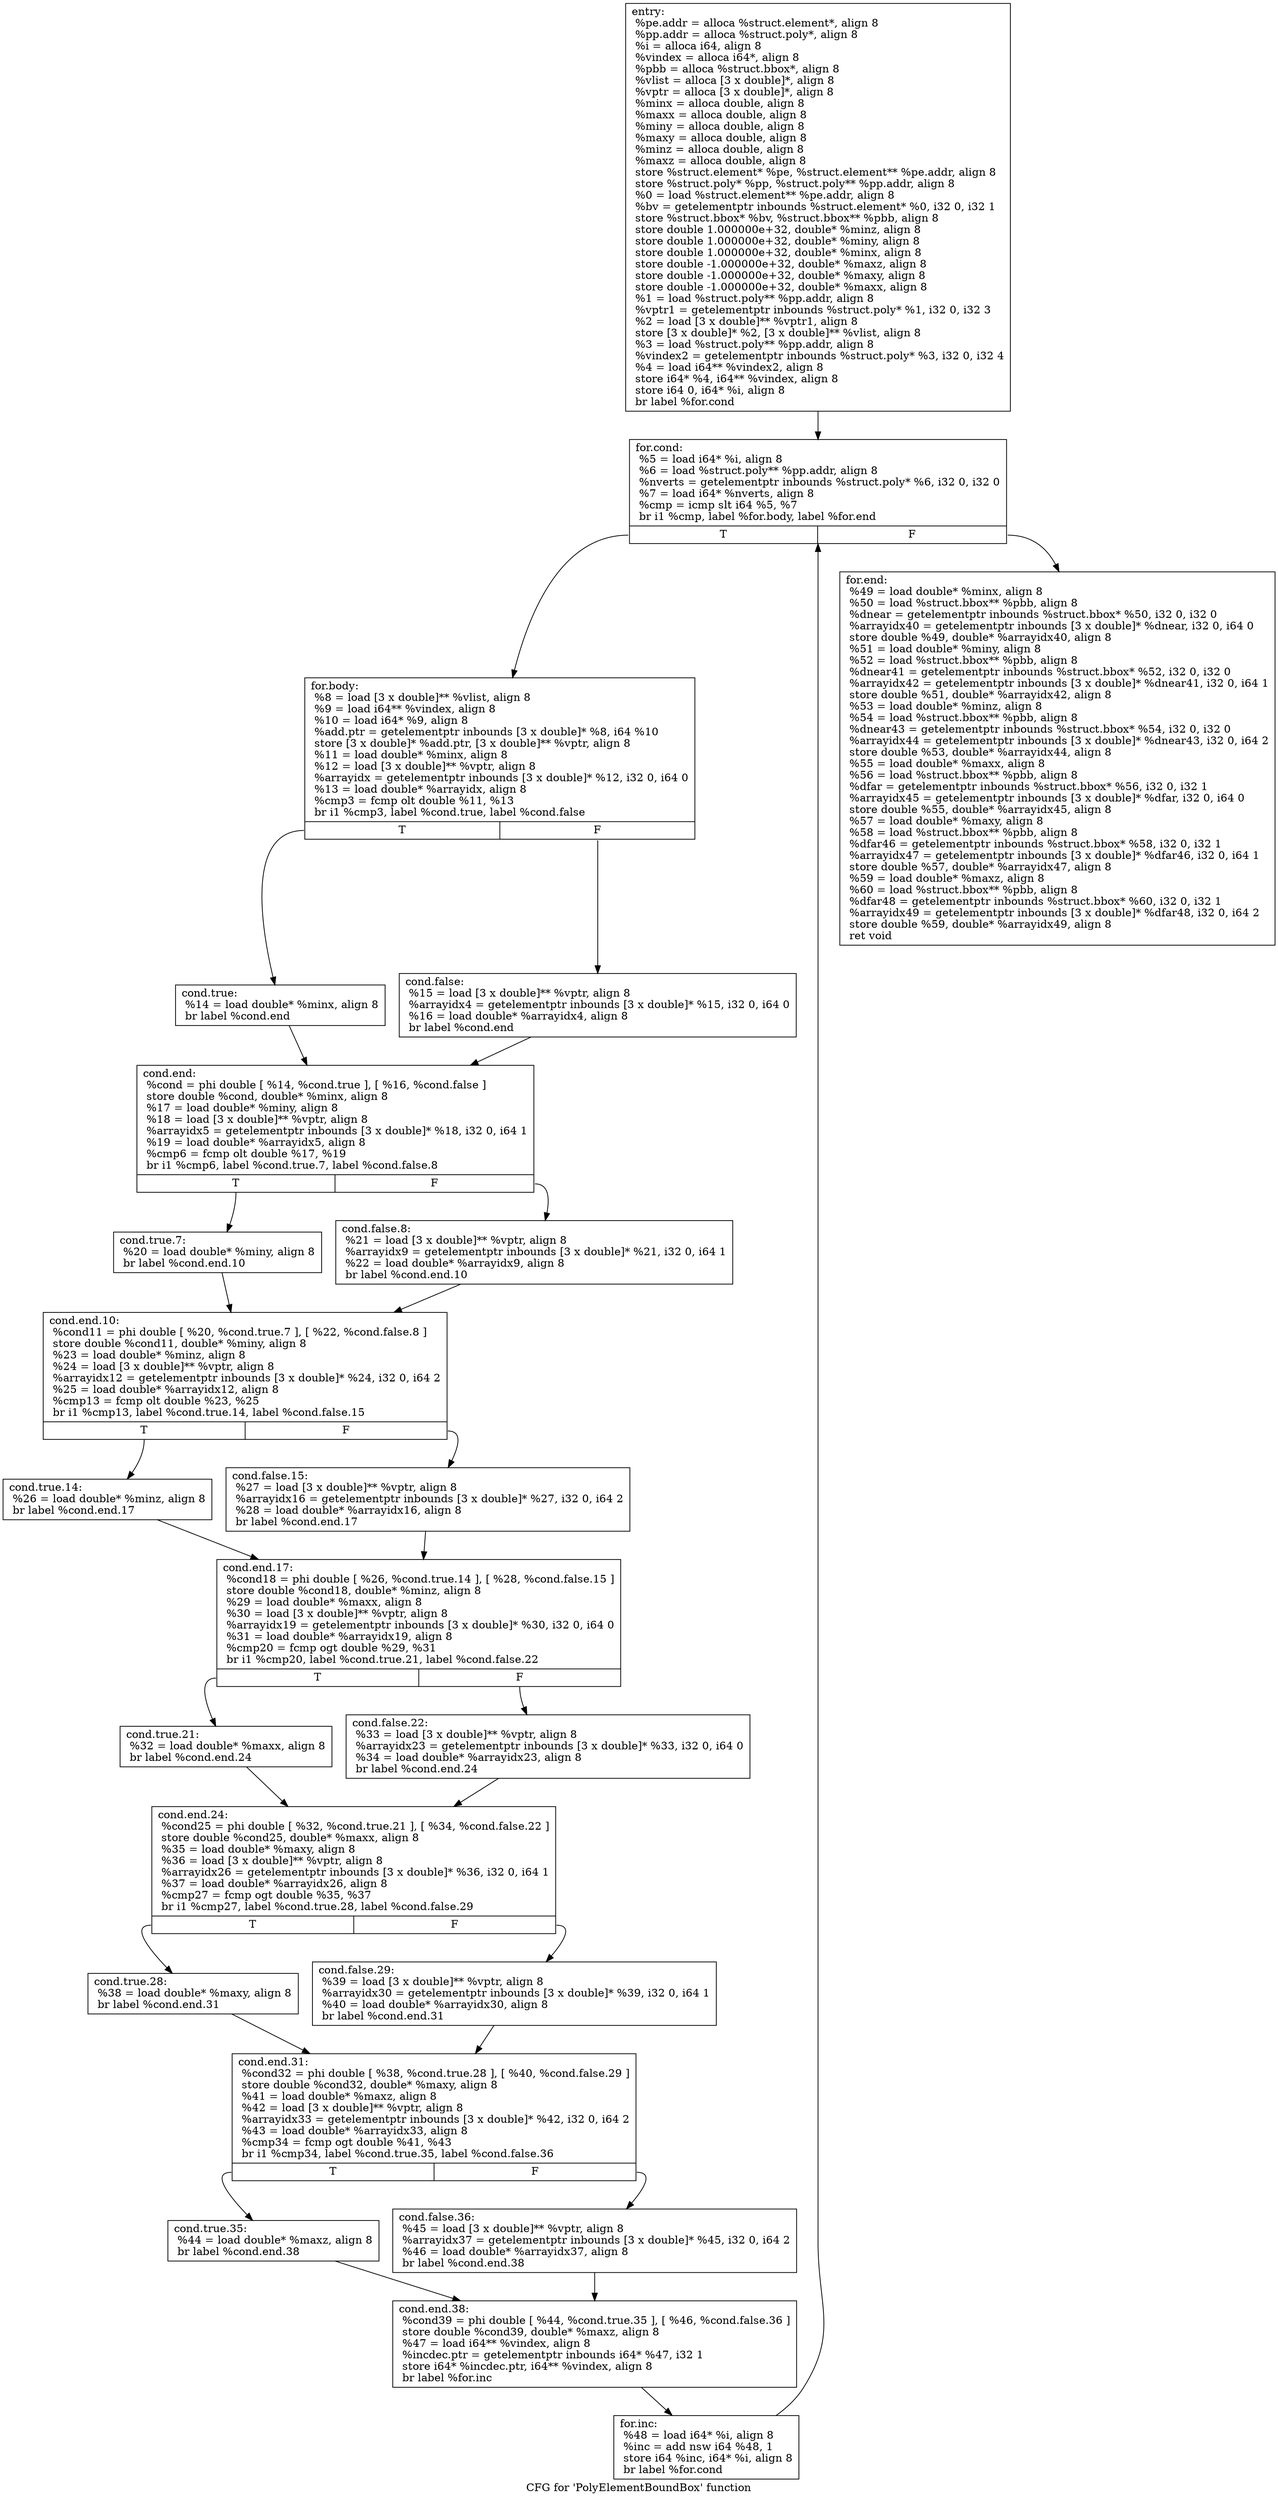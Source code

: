 digraph "CFG for 'PolyElementBoundBox' function" {
	label="CFG for 'PolyElementBoundBox' function";

	Node0x6010b30 [shape=record,label="{entry:\l  %pe.addr = alloca %struct.element*, align 8\l  %pp.addr = alloca %struct.poly*, align 8\l  %i = alloca i64, align 8\l  %vindex = alloca i64*, align 8\l  %pbb = alloca %struct.bbox*, align 8\l  %vlist = alloca [3 x double]*, align 8\l  %vptr = alloca [3 x double]*, align 8\l  %minx = alloca double, align 8\l  %maxx = alloca double, align 8\l  %miny = alloca double, align 8\l  %maxy = alloca double, align 8\l  %minz = alloca double, align 8\l  %maxz = alloca double, align 8\l  store %struct.element* %pe, %struct.element** %pe.addr, align 8\l  store %struct.poly* %pp, %struct.poly** %pp.addr, align 8\l  %0 = load %struct.element** %pe.addr, align 8\l  %bv = getelementptr inbounds %struct.element* %0, i32 0, i32 1\l  store %struct.bbox* %bv, %struct.bbox** %pbb, align 8\l  store double 1.000000e+32, double* %minz, align 8\l  store double 1.000000e+32, double* %miny, align 8\l  store double 1.000000e+32, double* %minx, align 8\l  store double -1.000000e+32, double* %maxz, align 8\l  store double -1.000000e+32, double* %maxy, align 8\l  store double -1.000000e+32, double* %maxx, align 8\l  %1 = load %struct.poly** %pp.addr, align 8\l  %vptr1 = getelementptr inbounds %struct.poly* %1, i32 0, i32 3\l  %2 = load [3 x double]** %vptr1, align 8\l  store [3 x double]* %2, [3 x double]** %vlist, align 8\l  %3 = load %struct.poly** %pp.addr, align 8\l  %vindex2 = getelementptr inbounds %struct.poly* %3, i32 0, i32 4\l  %4 = load i64** %vindex2, align 8\l  store i64* %4, i64** %vindex, align 8\l  store i64 0, i64* %i, align 8\l  br label %for.cond\l}"];
	Node0x6010b30 -> Node0x6019cf0;
	Node0x6019cf0 [shape=record,label="{for.cond:                                         \l  %5 = load i64* %i, align 8\l  %6 = load %struct.poly** %pp.addr, align 8\l  %nverts = getelementptr inbounds %struct.poly* %6, i32 0, i32 0\l  %7 = load i64* %nverts, align 8\l  %cmp = icmp slt i64 %5, %7\l  br i1 %cmp, label %for.body, label %for.end\l|{<s0>T|<s1>F}}"];
	Node0x6019cf0:s0 -> Node0x6019d40;
	Node0x6019cf0:s1 -> Node0x601a380;
	Node0x6019d40 [shape=record,label="{for.body:                                         \l  %8 = load [3 x double]** %vlist, align 8\l  %9 = load i64** %vindex, align 8\l  %10 = load i64* %9, align 8\l  %add.ptr = getelementptr inbounds [3 x double]* %8, i64 %10\l  store [3 x double]* %add.ptr, [3 x double]** %vptr, align 8\l  %11 = load double* %minx, align 8\l  %12 = load [3 x double]** %vptr, align 8\l  %arrayidx = getelementptr inbounds [3 x double]* %12, i32 0, i64 0\l  %13 = load double* %arrayidx, align 8\l  %cmp3 = fcmp olt double %11, %13\l  br i1 %cmp3, label %cond.true, label %cond.false\l|{<s0>T|<s1>F}}"];
	Node0x6019d40:s0 -> Node0x6019d90;
	Node0x6019d40:s1 -> Node0x6019de0;
	Node0x6019d90 [shape=record,label="{cond.true:                                        \l  %14 = load double* %minx, align 8\l  br label %cond.end\l}"];
	Node0x6019d90 -> Node0x6019e30;
	Node0x6019de0 [shape=record,label="{cond.false:                                       \l  %15 = load [3 x double]** %vptr, align 8\l  %arrayidx4 = getelementptr inbounds [3 x double]* %15, i32 0, i64 0\l  %16 = load double* %arrayidx4, align 8\l  br label %cond.end\l}"];
	Node0x6019de0 -> Node0x6019e30;
	Node0x6019e30 [shape=record,label="{cond.end:                                         \l  %cond = phi double [ %14, %cond.true ], [ %16, %cond.false ]\l  store double %cond, double* %minx, align 8\l  %17 = load double* %miny, align 8\l  %18 = load [3 x double]** %vptr, align 8\l  %arrayidx5 = getelementptr inbounds [3 x double]* %18, i32 0, i64 1\l  %19 = load double* %arrayidx5, align 8\l  %cmp6 = fcmp olt double %17, %19\l  br i1 %cmp6, label %cond.true.7, label %cond.false.8\l|{<s0>T|<s1>F}}"];
	Node0x6019e30:s0 -> Node0x6019e80;
	Node0x6019e30:s1 -> Node0x6019ed0;
	Node0x6019e80 [shape=record,label="{cond.true.7:                                      \l  %20 = load double* %miny, align 8\l  br label %cond.end.10\l}"];
	Node0x6019e80 -> Node0x6019f20;
	Node0x6019ed0 [shape=record,label="{cond.false.8:                                     \l  %21 = load [3 x double]** %vptr, align 8\l  %arrayidx9 = getelementptr inbounds [3 x double]* %21, i32 0, i64 1\l  %22 = load double* %arrayidx9, align 8\l  br label %cond.end.10\l}"];
	Node0x6019ed0 -> Node0x6019f20;
	Node0x6019f20 [shape=record,label="{cond.end.10:                                      \l  %cond11 = phi double [ %20, %cond.true.7 ], [ %22, %cond.false.8 ]\l  store double %cond11, double* %miny, align 8\l  %23 = load double* %minz, align 8\l  %24 = load [3 x double]** %vptr, align 8\l  %arrayidx12 = getelementptr inbounds [3 x double]* %24, i32 0, i64 2\l  %25 = load double* %arrayidx12, align 8\l  %cmp13 = fcmp olt double %23, %25\l  br i1 %cmp13, label %cond.true.14, label %cond.false.15\l|{<s0>T|<s1>F}}"];
	Node0x6019f20:s0 -> Node0x6019f70;
	Node0x6019f20:s1 -> Node0x6019fc0;
	Node0x6019f70 [shape=record,label="{cond.true.14:                                     \l  %26 = load double* %minz, align 8\l  br label %cond.end.17\l}"];
	Node0x6019f70 -> Node0x601a010;
	Node0x6019fc0 [shape=record,label="{cond.false.15:                                    \l  %27 = load [3 x double]** %vptr, align 8\l  %arrayidx16 = getelementptr inbounds [3 x double]* %27, i32 0, i64 2\l  %28 = load double* %arrayidx16, align 8\l  br label %cond.end.17\l}"];
	Node0x6019fc0 -> Node0x601a010;
	Node0x601a010 [shape=record,label="{cond.end.17:                                      \l  %cond18 = phi double [ %26, %cond.true.14 ], [ %28, %cond.false.15 ]\l  store double %cond18, double* %minz, align 8\l  %29 = load double* %maxx, align 8\l  %30 = load [3 x double]** %vptr, align 8\l  %arrayidx19 = getelementptr inbounds [3 x double]* %30, i32 0, i64 0\l  %31 = load double* %arrayidx19, align 8\l  %cmp20 = fcmp ogt double %29, %31\l  br i1 %cmp20, label %cond.true.21, label %cond.false.22\l|{<s0>T|<s1>F}}"];
	Node0x601a010:s0 -> Node0x601a060;
	Node0x601a010:s1 -> Node0x601a0b0;
	Node0x601a060 [shape=record,label="{cond.true.21:                                     \l  %32 = load double* %maxx, align 8\l  br label %cond.end.24\l}"];
	Node0x601a060 -> Node0x601a100;
	Node0x601a0b0 [shape=record,label="{cond.false.22:                                    \l  %33 = load [3 x double]** %vptr, align 8\l  %arrayidx23 = getelementptr inbounds [3 x double]* %33, i32 0, i64 0\l  %34 = load double* %arrayidx23, align 8\l  br label %cond.end.24\l}"];
	Node0x601a0b0 -> Node0x601a100;
	Node0x601a100 [shape=record,label="{cond.end.24:                                      \l  %cond25 = phi double [ %32, %cond.true.21 ], [ %34, %cond.false.22 ]\l  store double %cond25, double* %maxx, align 8\l  %35 = load double* %maxy, align 8\l  %36 = load [3 x double]** %vptr, align 8\l  %arrayidx26 = getelementptr inbounds [3 x double]* %36, i32 0, i64 1\l  %37 = load double* %arrayidx26, align 8\l  %cmp27 = fcmp ogt double %35, %37\l  br i1 %cmp27, label %cond.true.28, label %cond.false.29\l|{<s0>T|<s1>F}}"];
	Node0x601a100:s0 -> Node0x601a150;
	Node0x601a100:s1 -> Node0x601a1a0;
	Node0x601a150 [shape=record,label="{cond.true.28:                                     \l  %38 = load double* %maxy, align 8\l  br label %cond.end.31\l}"];
	Node0x601a150 -> Node0x601a1f0;
	Node0x601a1a0 [shape=record,label="{cond.false.29:                                    \l  %39 = load [3 x double]** %vptr, align 8\l  %arrayidx30 = getelementptr inbounds [3 x double]* %39, i32 0, i64 1\l  %40 = load double* %arrayidx30, align 8\l  br label %cond.end.31\l}"];
	Node0x601a1a0 -> Node0x601a1f0;
	Node0x601a1f0 [shape=record,label="{cond.end.31:                                      \l  %cond32 = phi double [ %38, %cond.true.28 ], [ %40, %cond.false.29 ]\l  store double %cond32, double* %maxy, align 8\l  %41 = load double* %maxz, align 8\l  %42 = load [3 x double]** %vptr, align 8\l  %arrayidx33 = getelementptr inbounds [3 x double]* %42, i32 0, i64 2\l  %43 = load double* %arrayidx33, align 8\l  %cmp34 = fcmp ogt double %41, %43\l  br i1 %cmp34, label %cond.true.35, label %cond.false.36\l|{<s0>T|<s1>F}}"];
	Node0x601a1f0:s0 -> Node0x601a240;
	Node0x601a1f0:s1 -> Node0x601a290;
	Node0x601a240 [shape=record,label="{cond.true.35:                                     \l  %44 = load double* %maxz, align 8\l  br label %cond.end.38\l}"];
	Node0x601a240 -> Node0x601a2e0;
	Node0x601a290 [shape=record,label="{cond.false.36:                                    \l  %45 = load [3 x double]** %vptr, align 8\l  %arrayidx37 = getelementptr inbounds [3 x double]* %45, i32 0, i64 2\l  %46 = load double* %arrayidx37, align 8\l  br label %cond.end.38\l}"];
	Node0x601a290 -> Node0x601a2e0;
	Node0x601a2e0 [shape=record,label="{cond.end.38:                                      \l  %cond39 = phi double [ %44, %cond.true.35 ], [ %46, %cond.false.36 ]\l  store double %cond39, double* %maxz, align 8\l  %47 = load i64** %vindex, align 8\l  %incdec.ptr = getelementptr inbounds i64* %47, i32 1\l  store i64* %incdec.ptr, i64** %vindex, align 8\l  br label %for.inc\l}"];
	Node0x601a2e0 -> Node0x601a330;
	Node0x601a330 [shape=record,label="{for.inc:                                          \l  %48 = load i64* %i, align 8\l  %inc = add nsw i64 %48, 1\l  store i64 %inc, i64* %i, align 8\l  br label %for.cond\l}"];
	Node0x601a330 -> Node0x6019cf0;
	Node0x601a380 [shape=record,label="{for.end:                                          \l  %49 = load double* %minx, align 8\l  %50 = load %struct.bbox** %pbb, align 8\l  %dnear = getelementptr inbounds %struct.bbox* %50, i32 0, i32 0\l  %arrayidx40 = getelementptr inbounds [3 x double]* %dnear, i32 0, i64 0\l  store double %49, double* %arrayidx40, align 8\l  %51 = load double* %miny, align 8\l  %52 = load %struct.bbox** %pbb, align 8\l  %dnear41 = getelementptr inbounds %struct.bbox* %52, i32 0, i32 0\l  %arrayidx42 = getelementptr inbounds [3 x double]* %dnear41, i32 0, i64 1\l  store double %51, double* %arrayidx42, align 8\l  %53 = load double* %minz, align 8\l  %54 = load %struct.bbox** %pbb, align 8\l  %dnear43 = getelementptr inbounds %struct.bbox* %54, i32 0, i32 0\l  %arrayidx44 = getelementptr inbounds [3 x double]* %dnear43, i32 0, i64 2\l  store double %53, double* %arrayidx44, align 8\l  %55 = load double* %maxx, align 8\l  %56 = load %struct.bbox** %pbb, align 8\l  %dfar = getelementptr inbounds %struct.bbox* %56, i32 0, i32 1\l  %arrayidx45 = getelementptr inbounds [3 x double]* %dfar, i32 0, i64 0\l  store double %55, double* %arrayidx45, align 8\l  %57 = load double* %maxy, align 8\l  %58 = load %struct.bbox** %pbb, align 8\l  %dfar46 = getelementptr inbounds %struct.bbox* %58, i32 0, i32 1\l  %arrayidx47 = getelementptr inbounds [3 x double]* %dfar46, i32 0, i64 1\l  store double %57, double* %arrayidx47, align 8\l  %59 = load double* %maxz, align 8\l  %60 = load %struct.bbox** %pbb, align 8\l  %dfar48 = getelementptr inbounds %struct.bbox* %60, i32 0, i32 1\l  %arrayidx49 = getelementptr inbounds [3 x double]* %dfar48, i32 0, i64 2\l  store double %59, double* %arrayidx49, align 8\l  ret void\l}"];
}

